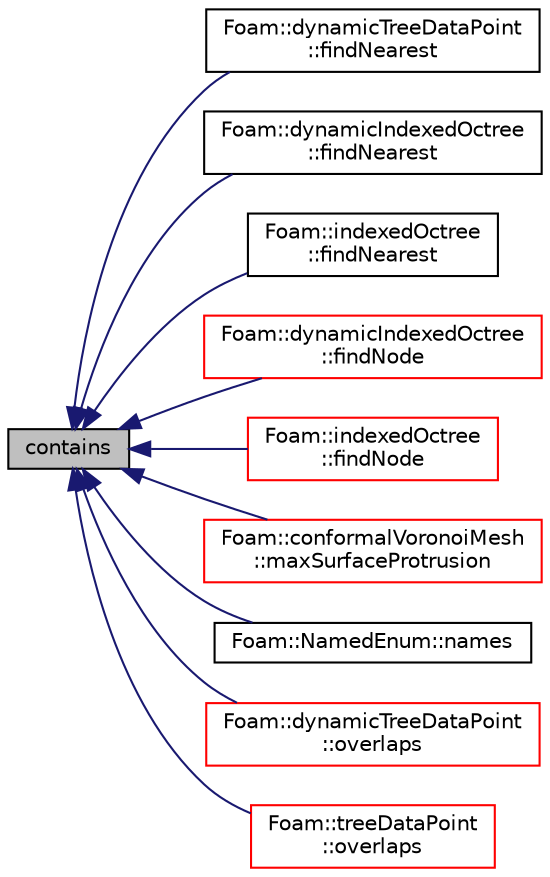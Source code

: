 digraph "contains"
{
  bgcolor="transparent";
  edge [fontname="Helvetica",fontsize="10",labelfontname="Helvetica",labelfontsize="10"];
  node [fontname="Helvetica",fontsize="10",shape=record];
  rankdir="LR";
  Node1 [label="contains",height=0.2,width=0.4,color="black", fillcolor="grey75", style="filled", fontcolor="black"];
  Node1 -> Node2 [dir="back",color="midnightblue",fontsize="10",style="solid",fontname="Helvetica"];
  Node2 [label="Foam::dynamicTreeDataPoint\l::findNearest",height=0.2,width=0.4,color="black",URL="$a00606.html#a7ebb53d83ad9d2d3558a657b46ad1ee9",tooltip="Calculates nearest (to line) point in shape. "];
  Node1 -> Node3 [dir="back",color="midnightblue",fontsize="10",style="solid",fontname="Helvetica"];
  Node3 [label="Foam::dynamicIndexedOctree\l::findNearest",height=0.2,width=0.4,color="black",URL="$a00599.html#a2db1ff77908c7819fb3e192caa364040",tooltip="Low level: calculate nearest starting from subnode. "];
  Node1 -> Node4 [dir="back",color="midnightblue",fontsize="10",style="solid",fontname="Helvetica"];
  Node4 [label="Foam::indexedOctree\l::findNearest",height=0.2,width=0.4,color="black",URL="$a01054.html#a87d33cc27610bf4cfd3a5abac58af399",tooltip="Low level: calculate nearest starting from subnode. "];
  Node1 -> Node5 [dir="back",color="midnightblue",fontsize="10",style="solid",fontname="Helvetica"];
  Node5 [label="Foam::dynamicIndexedOctree\l::findNode",height=0.2,width=0.4,color="red",URL="$a00599.html#a4ee0df4d485297e359e329490917973b",tooltip="Find deepest node (as parent+octant) containing point. Starts. "];
  Node1 -> Node6 [dir="back",color="midnightblue",fontsize="10",style="solid",fontname="Helvetica"];
  Node6 [label="Foam::indexedOctree\l::findNode",height=0.2,width=0.4,color="red",URL="$a01054.html#a4ee0df4d485297e359e329490917973b",tooltip="Find deepest node (as parent+octant) containing point. Starts. "];
  Node1 -> Node7 [dir="back",color="midnightblue",fontsize="10",style="solid",fontname="Helvetica"];
  Node7 [label="Foam::conformalVoronoiMesh\l::maxSurfaceProtrusion",height=0.2,width=0.4,color="red",URL="$a00344.html#abbdbaf6285f4570baa614a58ee4b0b64",tooltip="Return the local maximum surface protrusion distance. "];
  Node1 -> Node8 [dir="back",color="midnightblue",fontsize="10",style="solid",fontname="Helvetica"];
  Node8 [label="Foam::NamedEnum::names",height=0.2,width=0.4,color="black",URL="$a01569.html#a7350da3a0edd92cd11e6c479c9967dc8"];
  Node1 -> Node9 [dir="back",color="midnightblue",fontsize="10",style="solid",fontname="Helvetica"];
  Node9 [label="Foam::dynamicTreeDataPoint\l::overlaps",height=0.2,width=0.4,color="red",URL="$a00606.html#aea49f8ea149b750ff5d58a0a194a6526",tooltip="Does (bb of) shape at index overlap bb. "];
  Node1 -> Node10 [dir="back",color="midnightblue",fontsize="10",style="solid",fontname="Helvetica"];
  Node10 [label="Foam::treeDataPoint\l::overlaps",height=0.2,width=0.4,color="red",URL="$a02675.html#aea49f8ea149b750ff5d58a0a194a6526",tooltip="Does (bb of) shape at index overlap bb. "];
}
